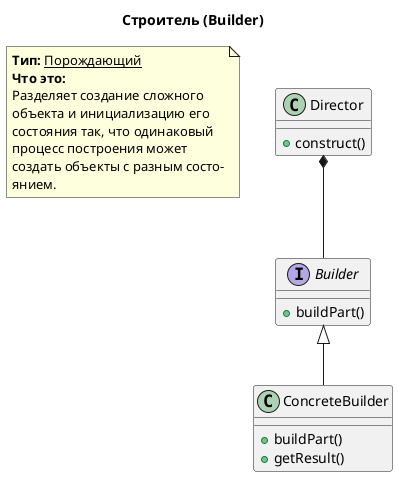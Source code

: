 @startuml

title Строитель (Builder)

note as INFO
<b>Тип:</b> <u>Порождающий</u>
<b>Что это:</b>
Разделяет создание сложного
объекта и инициализацию его
состояния так, что одинаковый
процесс построения может
создать объекты с разным состо-
янием.
endnote

class Director{
    +construct()
}
interface Builder{
    +buildPart()
}
class ConcreteBuilder{
    +buildPart()
    +getResult()
}

Director *-- Builder
Builder <|-- ConcreteBuilder

@enduml